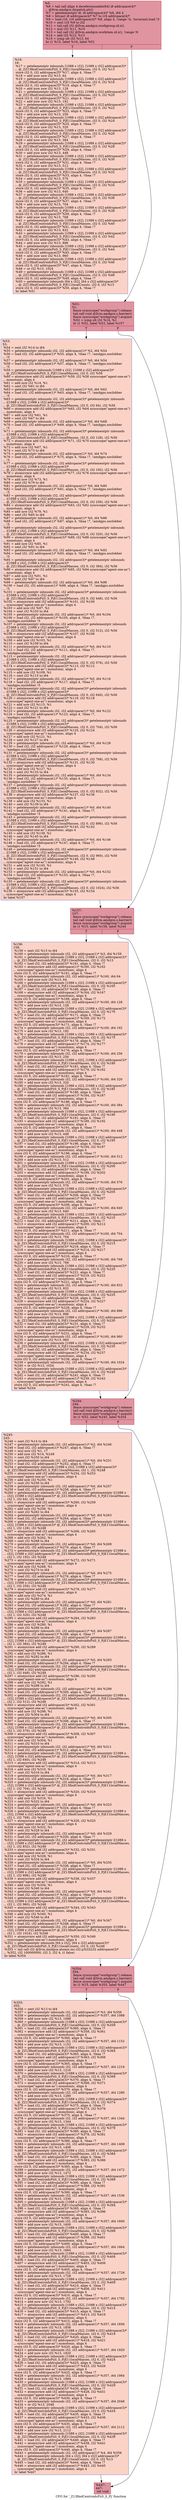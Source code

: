 digraph "CFG for '_Z13findCentroidsPiiS_S_Pj' function" {
	label="CFG for '_Z13findCentroidsPiiS_S_Pj' function";

	Node0x4ba8020 [shape=record,color="#b70d28ff", style=filled, fillcolor="#b70d2870",label="{%5:\l  %6 = tail call align 4 dereferenceable(64) i8 addrspace(4)*\l... @llvm.amdgcn.dispatch.ptr()\l  %7 = getelementptr i8, i8 addrspace(4)* %6, i64 4\l  %8 = bitcast i8 addrspace(4)* %7 to i16 addrspace(4)*\l  %9 = load i16, i16 addrspace(4)* %8, align 4, !range !4, !invariant.load !5\l  %10 = zext i16 %9 to i32\l  %11 = tail call i32 @llvm.amdgcn.workgroup.id.x()\l  %12 = mul i32 %11, %10\l  %13 = tail call i32 @llvm.amdgcn.workitem.id.x(), !range !6\l  %14 = add i32 %12, %13\l  %15 = icmp ult i32 %13, 64\l  br i1 %15, label %16, label %51\l|{<s0>T|<s1>F}}"];
	Node0x4ba8020:s0 -> Node0x4ba9ee0;
	Node0x4ba8020:s1 -> Node0x4ba9f70;
	Node0x4ba9ee0 [shape=record,color="#3d50c3ff", style=filled, fillcolor="#f59c7d70",label="{%16:\l16:                                               \l  %17 = getelementptr inbounds [1088 x i32], [1088 x i32] addrspace(3)*\l... @_ZZ13findCentroidsPiiS_S_PjE11localMasses, i32 0, i32 %13\l  store i32 0, i32 addrspace(3)* %17, align 4, !tbaa !7\l  %18 = add nuw nsw i32 %13, 64\l  %19 = getelementptr inbounds [1088 x i32], [1088 x i32] addrspace(3)*\l... @_ZZ13findCentroidsPiiS_S_PjE11localMasses, i32 0, i32 %18\l  store i32 0, i32 addrspace(3)* %19, align 4, !tbaa !7\l  %20 = add nuw nsw i32 %13, 128\l  %21 = getelementptr inbounds [1088 x i32], [1088 x i32] addrspace(3)*\l... @_ZZ13findCentroidsPiiS_S_PjE11localMasses, i32 0, i32 %20\l  store i32 0, i32 addrspace(3)* %21, align 4, !tbaa !7\l  %22 = add nuw nsw i32 %13, 192\l  %23 = getelementptr inbounds [1088 x i32], [1088 x i32] addrspace(3)*\l... @_ZZ13findCentroidsPiiS_S_PjE11localMasses, i32 0, i32 %22\l  store i32 0, i32 addrspace(3)* %23, align 4, !tbaa !7\l  %24 = add nuw nsw i32 %13, 256\l  %25 = getelementptr inbounds [1088 x i32], [1088 x i32] addrspace(3)*\l... @_ZZ13findCentroidsPiiS_S_PjE11localMasses, i32 0, i32 %24\l  store i32 0, i32 addrspace(3)* %25, align 4, !tbaa !7\l  %26 = add nuw nsw i32 %13, 320\l  %27 = getelementptr inbounds [1088 x i32], [1088 x i32] addrspace(3)*\l... @_ZZ13findCentroidsPiiS_S_PjE11localMasses, i32 0, i32 %26\l  store i32 0, i32 addrspace(3)* %27, align 4, !tbaa !7\l  %28 = add nuw nsw i32 %13, 384\l  %29 = getelementptr inbounds [1088 x i32], [1088 x i32] addrspace(3)*\l... @_ZZ13findCentroidsPiiS_S_PjE11localMasses, i32 0, i32 %28\l  store i32 0, i32 addrspace(3)* %29, align 4, !tbaa !7\l  %30 = add nuw nsw i32 %13, 448\l  %31 = getelementptr inbounds [1088 x i32], [1088 x i32] addrspace(3)*\l... @_ZZ13findCentroidsPiiS_S_PjE11localMasses, i32 0, i32 %30\l  store i32 0, i32 addrspace(3)* %31, align 4, !tbaa !7\l  %32 = add nuw nsw i32 %13, 512\l  %33 = getelementptr inbounds [1088 x i32], [1088 x i32] addrspace(3)*\l... @_ZZ13findCentroidsPiiS_S_PjE11localMasses, i32 0, i32 %32\l  store i32 0, i32 addrspace(3)* %33, align 4, !tbaa !7\l  %34 = add nuw nsw i32 %13, 576\l  %35 = getelementptr inbounds [1088 x i32], [1088 x i32] addrspace(3)*\l... @_ZZ13findCentroidsPiiS_S_PjE11localMasses, i32 0, i32 %34\l  store i32 0, i32 addrspace(3)* %35, align 4, !tbaa !7\l  %36 = add nuw nsw i32 %13, 640\l  %37 = getelementptr inbounds [1088 x i32], [1088 x i32] addrspace(3)*\l... @_ZZ13findCentroidsPiiS_S_PjE11localMasses, i32 0, i32 %36\l  store i32 0, i32 addrspace(3)* %37, align 4, !tbaa !7\l  %38 = add nuw nsw i32 %13, 704\l  %39 = getelementptr inbounds [1088 x i32], [1088 x i32] addrspace(3)*\l... @_ZZ13findCentroidsPiiS_S_PjE11localMasses, i32 0, i32 %38\l  store i32 0, i32 addrspace(3)* %39, align 4, !tbaa !7\l  %40 = add nuw nsw i32 %13, 768\l  %41 = getelementptr inbounds [1088 x i32], [1088 x i32] addrspace(3)*\l... @_ZZ13findCentroidsPiiS_S_PjE11localMasses, i32 0, i32 %40\l  store i32 0, i32 addrspace(3)* %41, align 4, !tbaa !7\l  %42 = add nuw nsw i32 %13, 832\l  %43 = getelementptr inbounds [1088 x i32], [1088 x i32] addrspace(3)*\l... @_ZZ13findCentroidsPiiS_S_PjE11localMasses, i32 0, i32 %42\l  store i32 0, i32 addrspace(3)* %43, align 4, !tbaa !7\l  %44 = add nuw nsw i32 %13, 896\l  %45 = getelementptr inbounds [1088 x i32], [1088 x i32] addrspace(3)*\l... @_ZZ13findCentroidsPiiS_S_PjE11localMasses, i32 0, i32 %44\l  store i32 0, i32 addrspace(3)* %45, align 4, !tbaa !7\l  %46 = add nuw nsw i32 %13, 960\l  %47 = getelementptr inbounds [1088 x i32], [1088 x i32] addrspace(3)*\l... @_ZZ13findCentroidsPiiS_S_PjE11localMasses, i32 0, i32 %46\l  store i32 0, i32 addrspace(3)* %47, align 4, !tbaa !7\l  %48 = or i32 %13, 1024\l  %49 = getelementptr inbounds [1088 x i32], [1088 x i32] addrspace(3)*\l... @_ZZ13findCentroidsPiiS_S_PjE11localMasses, i32 0, i32 %48\l  store i32 0, i32 addrspace(3)* %49, align 4, !tbaa !7\l  %50 = getelementptr inbounds [64 x i32], [64 x i32] addrspace(3)*\l... @_ZZ13findCentroidsPiiS_S_PjE11localCounts, i32 0, i32 %13\l  store i32 0, i32 addrspace(3)* %50, align 4, !tbaa !7\l  br label %51\l}"];
	Node0x4ba9ee0 -> Node0x4ba9f70;
	Node0x4ba9f70 [shape=record,color="#b70d28ff", style=filled, fillcolor="#b70d2870",label="{%51:\l51:                                               \l  fence syncscope(\"workgroup\") release\l  tail call void @llvm.amdgcn.s.barrier()\l  fence syncscope(\"workgroup\") acquire\l  %52 = icmp slt i32 %14, %1\l  br i1 %52, label %53, label %157\l|{<s0>T|<s1>F}}"];
	Node0x4ba9f70:s0 -> Node0x4bad0f0;
	Node0x4ba9f70:s1 -> Node0x4bad180;
	Node0x4bad0f0 [shape=record,color="#3d50c3ff", style=filled, fillcolor="#f59c7d70",label="{%53:\l53:                                               \l  %54 = sext i32 %14 to i64\l  %55 = getelementptr inbounds i32, i32 addrspace(1)* %2, i64 %54\l  %56 = load i32, i32 addrspace(1)* %55, align 4, !tbaa !7, !amdgpu.noclobber\l... !5\l  %57 = getelementptr inbounds i32, i32 addrspace(1)* %0, i64 %54\l  %58 = load i32, i32 addrspace(1)* %57, align 4, !tbaa !7, !amdgpu.noclobber\l... !5\l  %59 = getelementptr inbounds [1088 x i32], [1088 x i32] addrspace(3)*\l... @_ZZ13findCentroidsPiiS_S_PjE11localMasses, i32 0, i32 %56\l  %60 = atomicrmw add i32 addrspace(3)* %59, i32 %58 syncscope(\"agent-one-as\")\l... monotonic, align 4\l  %61 = add nsw i32 %14, %1\l  %62 = sext i32 %61 to i64\l  %63 = getelementptr inbounds i32, i32 addrspace(1)* %0, i64 %62\l  %64 = load i32, i32 addrspace(1)* %63, align 4, !tbaa !7, !amdgpu.noclobber\l... !5\l  %65 = getelementptr inbounds i32, i32 addrspace(3)* getelementptr inbounds\l... ([1088 x i32], [1088 x i32] addrspace(3)*\l... @_ZZ13findCentroidsPiiS_S_PjE11localMasses, i32 0, i32 64), i32 %56\l  %66 = atomicrmw add i32 addrspace(3)* %65, i32 %64 syncscope(\"agent-one-as\")\l... monotonic, align 4\l  %67 = add nsw i32 %61, %1\l  %68 = sext i32 %67 to i64\l  %69 = getelementptr inbounds i32, i32 addrspace(1)* %0, i64 %68\l  %70 = load i32, i32 addrspace(1)* %69, align 4, !tbaa !7, !amdgpu.noclobber\l... !5\l  %71 = getelementptr inbounds i32, i32 addrspace(3)* getelementptr inbounds\l... ([1088 x i32], [1088 x i32] addrspace(3)*\l... @_ZZ13findCentroidsPiiS_S_PjE11localMasses, i32 0, i32 128), i32 %56\l  %72 = atomicrmw add i32 addrspace(3)* %71, i32 %70 syncscope(\"agent-one-as\")\l... monotonic, align 4\l  %73 = add nsw i32 %67, %1\l  %74 = sext i32 %73 to i64\l  %75 = getelementptr inbounds i32, i32 addrspace(1)* %0, i64 %74\l  %76 = load i32, i32 addrspace(1)* %75, align 4, !tbaa !7, !amdgpu.noclobber\l... !5\l  %77 = getelementptr inbounds i32, i32 addrspace(3)* getelementptr inbounds\l... ([1088 x i32], [1088 x i32] addrspace(3)*\l... @_ZZ13findCentroidsPiiS_S_PjE11localMasses, i32 0, i32 192), i32 %56\l  %78 = atomicrmw add i32 addrspace(3)* %77, i32 %76 syncscope(\"agent-one-as\")\l... monotonic, align 4\l  %79 = add nsw i32 %73, %1\l  %80 = sext i32 %79 to i64\l  %81 = getelementptr inbounds i32, i32 addrspace(1)* %0, i64 %80\l  %82 = load i32, i32 addrspace(1)* %81, align 4, !tbaa !7, !amdgpu.noclobber\l... !5\l  %83 = getelementptr inbounds i32, i32 addrspace(3)* getelementptr inbounds\l... ([1088 x i32], [1088 x i32] addrspace(3)*\l... @_ZZ13findCentroidsPiiS_S_PjE11localMasses, i32 0, i32 256), i32 %56\l  %84 = atomicrmw add i32 addrspace(3)* %83, i32 %82 syncscope(\"agent-one-as\")\l... monotonic, align 4\l  %85 = add nsw i32 %79, %1\l  %86 = sext i32 %85 to i64\l  %87 = getelementptr inbounds i32, i32 addrspace(1)* %0, i64 %86\l  %88 = load i32, i32 addrspace(1)* %87, align 4, !tbaa !7, !amdgpu.noclobber\l... !5\l  %89 = getelementptr inbounds i32, i32 addrspace(3)* getelementptr inbounds\l... ([1088 x i32], [1088 x i32] addrspace(3)*\l... @_ZZ13findCentroidsPiiS_S_PjE11localMasses, i32 0, i32 320), i32 %56\l  %90 = atomicrmw add i32 addrspace(3)* %89, i32 %88 syncscope(\"agent-one-as\")\l... monotonic, align 4\l  %91 = add nsw i32 %85, %1\l  %92 = sext i32 %91 to i64\l  %93 = getelementptr inbounds i32, i32 addrspace(1)* %0, i64 %92\l  %94 = load i32, i32 addrspace(1)* %93, align 4, !tbaa !7, !amdgpu.noclobber\l... !5\l  %95 = getelementptr inbounds i32, i32 addrspace(3)* getelementptr inbounds\l... ([1088 x i32], [1088 x i32] addrspace(3)*\l... @_ZZ13findCentroidsPiiS_S_PjE11localMasses, i32 0, i32 384), i32 %56\l  %96 = atomicrmw add i32 addrspace(3)* %95, i32 %94 syncscope(\"agent-one-as\")\l... monotonic, align 4\l  %97 = add nsw i32 %91, %1\l  %98 = sext i32 %97 to i64\l  %99 = getelementptr inbounds i32, i32 addrspace(1)* %0, i64 %98\l  %100 = load i32, i32 addrspace(1)* %99, align 4, !tbaa !7, !amdgpu.noclobber\l... !5\l  %101 = getelementptr inbounds i32, i32 addrspace(3)* getelementptr inbounds\l... ([1088 x i32], [1088 x i32] addrspace(3)*\l... @_ZZ13findCentroidsPiiS_S_PjE11localMasses, i32 0, i32 448), i32 %56\l  %102 = atomicrmw add i32 addrspace(3)* %101, i32 %100\l... syncscope(\"agent-one-as\") monotonic, align 4\l  %103 = add nsw i32 %97, %1\l  %104 = sext i32 %103 to i64\l  %105 = getelementptr inbounds i32, i32 addrspace(1)* %0, i64 %104\l  %106 = load i32, i32 addrspace(1)* %105, align 4, !tbaa !7,\l... !amdgpu.noclobber !5\l  %107 = getelementptr inbounds i32, i32 addrspace(3)* getelementptr inbounds\l... ([1088 x i32], [1088 x i32] addrspace(3)*\l... @_ZZ13findCentroidsPiiS_S_PjE11localMasses, i32 0, i32 512), i32 %56\l  %108 = atomicrmw add i32 addrspace(3)* %107, i32 %106\l... syncscope(\"agent-one-as\") monotonic, align 4\l  %109 = add nsw i32 %103, %1\l  %110 = sext i32 %109 to i64\l  %111 = getelementptr inbounds i32, i32 addrspace(1)* %0, i64 %110\l  %112 = load i32, i32 addrspace(1)* %111, align 4, !tbaa !7,\l... !amdgpu.noclobber !5\l  %113 = getelementptr inbounds i32, i32 addrspace(3)* getelementptr inbounds\l... ([1088 x i32], [1088 x i32] addrspace(3)*\l... @_ZZ13findCentroidsPiiS_S_PjE11localMasses, i32 0, i32 576), i32 %56\l  %114 = atomicrmw add i32 addrspace(3)* %113, i32 %112\l... syncscope(\"agent-one-as\") monotonic, align 4\l  %115 = add nsw i32 %109, %1\l  %116 = sext i32 %115 to i64\l  %117 = getelementptr inbounds i32, i32 addrspace(1)* %0, i64 %116\l  %118 = load i32, i32 addrspace(1)* %117, align 4, !tbaa !7,\l... !amdgpu.noclobber !5\l  %119 = getelementptr inbounds i32, i32 addrspace(3)* getelementptr inbounds\l... ([1088 x i32], [1088 x i32] addrspace(3)*\l... @_ZZ13findCentroidsPiiS_S_PjE11localMasses, i32 0, i32 640), i32 %56\l  %120 = atomicrmw add i32 addrspace(3)* %119, i32 %118\l... syncscope(\"agent-one-as\") monotonic, align 4\l  %121 = add nsw i32 %115, %1\l  %122 = sext i32 %121 to i64\l  %123 = getelementptr inbounds i32, i32 addrspace(1)* %0, i64 %122\l  %124 = load i32, i32 addrspace(1)* %123, align 4, !tbaa !7,\l... !amdgpu.noclobber !5\l  %125 = getelementptr inbounds i32, i32 addrspace(3)* getelementptr inbounds\l... ([1088 x i32], [1088 x i32] addrspace(3)*\l... @_ZZ13findCentroidsPiiS_S_PjE11localMasses, i32 0, i32 704), i32 %56\l  %126 = atomicrmw add i32 addrspace(3)* %125, i32 %124\l... syncscope(\"agent-one-as\") monotonic, align 4\l  %127 = add nsw i32 %121, %1\l  %128 = sext i32 %127 to i64\l  %129 = getelementptr inbounds i32, i32 addrspace(1)* %0, i64 %128\l  %130 = load i32, i32 addrspace(1)* %129, align 4, !tbaa !7,\l... !amdgpu.noclobber !5\l  %131 = getelementptr inbounds i32, i32 addrspace(3)* getelementptr inbounds\l... ([1088 x i32], [1088 x i32] addrspace(3)*\l... @_ZZ13findCentroidsPiiS_S_PjE11localMasses, i32 0, i32 768), i32 %56\l  %132 = atomicrmw add i32 addrspace(3)* %131, i32 %130\l... syncscope(\"agent-one-as\") monotonic, align 4\l  %133 = add nsw i32 %127, %1\l  %134 = sext i32 %133 to i64\l  %135 = getelementptr inbounds i32, i32 addrspace(1)* %0, i64 %134\l  %136 = load i32, i32 addrspace(1)* %135, align 4, !tbaa !7,\l... !amdgpu.noclobber !5\l  %137 = getelementptr inbounds i32, i32 addrspace(3)* getelementptr inbounds\l... ([1088 x i32], [1088 x i32] addrspace(3)*\l... @_ZZ13findCentroidsPiiS_S_PjE11localMasses, i32 0, i32 832), i32 %56\l  %138 = atomicrmw add i32 addrspace(3)* %137, i32 %136\l... syncscope(\"agent-one-as\") monotonic, align 4\l  %139 = add nsw i32 %133, %1\l  %140 = sext i32 %139 to i64\l  %141 = getelementptr inbounds i32, i32 addrspace(1)* %0, i64 %140\l  %142 = load i32, i32 addrspace(1)* %141, align 4, !tbaa !7,\l... !amdgpu.noclobber !5\l  %143 = getelementptr inbounds i32, i32 addrspace(3)* getelementptr inbounds\l... ([1088 x i32], [1088 x i32] addrspace(3)*\l... @_ZZ13findCentroidsPiiS_S_PjE11localMasses, i32 0, i32 896), i32 %56\l  %144 = atomicrmw add i32 addrspace(3)* %143, i32 %142\l... syncscope(\"agent-one-as\") monotonic, align 4\l  %145 = add nsw i32 %139, %1\l  %146 = sext i32 %145 to i64\l  %147 = getelementptr inbounds i32, i32 addrspace(1)* %0, i64 %146\l  %148 = load i32, i32 addrspace(1)* %147, align 4, !tbaa !7,\l... !amdgpu.noclobber !5\l  %149 = getelementptr inbounds i32, i32 addrspace(3)* getelementptr inbounds\l... ([1088 x i32], [1088 x i32] addrspace(3)*\l... @_ZZ13findCentroidsPiiS_S_PjE11localMasses, i32 0, i32 960), i32 %56\l  %150 = atomicrmw add i32 addrspace(3)* %149, i32 %148\l... syncscope(\"agent-one-as\") monotonic, align 4\l  %151 = add nsw i32 %145, %1\l  %152 = sext i32 %151 to i64\l  %153 = getelementptr inbounds i32, i32 addrspace(1)* %0, i64 %152\l  %154 = load i32, i32 addrspace(1)* %153, align 4, !tbaa !7,\l... !amdgpu.noclobber !5\l  %155 = getelementptr inbounds i32, i32 addrspace(3)* getelementptr inbounds\l... ([1088 x i32], [1088 x i32] addrspace(3)*\l... @_ZZ13findCentroidsPiiS_S_PjE11localMasses, i32 0, i32 1024), i32 %56\l  %156 = atomicrmw add i32 addrspace(3)* %155, i32 %154\l... syncscope(\"agent-one-as\") monotonic, align 4\l  br label %157\l}"];
	Node0x4bad0f0 -> Node0x4bad180;
	Node0x4bad180 [shape=record,color="#b70d28ff", style=filled, fillcolor="#b70d2870",label="{%157:\l157:                                              \l  fence syncscope(\"workgroup\") release\l  tail call void @llvm.amdgcn.s.barrier()\l  fence syncscope(\"workgroup\") acquire\l  br i1 %15, label %158, label %244\l|{<s0>T|<s1>F}}"];
	Node0x4bad180:s0 -> Node0x4bb2860;
	Node0x4bad180:s1 -> Node0x4bb28b0;
	Node0x4bb2860 [shape=record,color="#3d50c3ff", style=filled, fillcolor="#f59c7d70",label="{%158:\l158:                                              \l  %159 = zext i32 %13 to i64\l  %160 = getelementptr inbounds i32, i32 addrspace(1)* %3, i64 %159\l  %161 = getelementptr inbounds [1088 x i32], [1088 x i32] addrspace(3)*\l... @_ZZ13findCentroidsPiiS_S_PjE11localMasses, i32 0, i32 %13\l  %162 = load i32, i32 addrspace(3)* %161, align 4, !tbaa !7\l  %163 = atomicrmw add i32 addrspace(1)* %160, i32 %162\l... syncscope(\"agent-one-as\") monotonic, align 4\l  store i32 0, i32 addrspace(3)* %161, align 4, !tbaa !7\l  %164 = getelementptr inbounds i32, i32 addrspace(1)* %160, i64 64\l  %165 = add nuw nsw i32 %13, 64\l  %166 = getelementptr inbounds [1088 x i32], [1088 x i32] addrspace(3)*\l... @_ZZ13findCentroidsPiiS_S_PjE11localMasses, i32 0, i32 %165\l  %167 = load i32, i32 addrspace(3)* %166, align 4, !tbaa !7\l  %168 = atomicrmw add i32 addrspace(1)* %164, i32 %167\l... syncscope(\"agent-one-as\") monotonic, align 4\l  store i32 0, i32 addrspace(3)* %166, align 4, !tbaa !7\l  %169 = getelementptr inbounds i32, i32 addrspace(1)* %160, i64 128\l  %170 = add nuw nsw i32 %13, 128\l  %171 = getelementptr inbounds [1088 x i32], [1088 x i32] addrspace(3)*\l... @_ZZ13findCentroidsPiiS_S_PjE11localMasses, i32 0, i32 %170\l  %172 = load i32, i32 addrspace(3)* %171, align 4, !tbaa !7\l  %173 = atomicrmw add i32 addrspace(1)* %169, i32 %172\l... syncscope(\"agent-one-as\") monotonic, align 4\l  store i32 0, i32 addrspace(3)* %171, align 4, !tbaa !7\l  %174 = getelementptr inbounds i32, i32 addrspace(1)* %160, i64 192\l  %175 = add nuw nsw i32 %13, 192\l  %176 = getelementptr inbounds [1088 x i32], [1088 x i32] addrspace(3)*\l... @_ZZ13findCentroidsPiiS_S_PjE11localMasses, i32 0, i32 %175\l  %177 = load i32, i32 addrspace(3)* %176, align 4, !tbaa !7\l  %178 = atomicrmw add i32 addrspace(1)* %174, i32 %177\l... syncscope(\"agent-one-as\") monotonic, align 4\l  store i32 0, i32 addrspace(3)* %176, align 4, !tbaa !7\l  %179 = getelementptr inbounds i32, i32 addrspace(1)* %160, i64 256\l  %180 = add nuw nsw i32 %13, 256\l  %181 = getelementptr inbounds [1088 x i32], [1088 x i32] addrspace(3)*\l... @_ZZ13findCentroidsPiiS_S_PjE11localMasses, i32 0, i32 %180\l  %182 = load i32, i32 addrspace(3)* %181, align 4, !tbaa !7\l  %183 = atomicrmw add i32 addrspace(1)* %179, i32 %182\l... syncscope(\"agent-one-as\") monotonic, align 4\l  store i32 0, i32 addrspace(3)* %181, align 4, !tbaa !7\l  %184 = getelementptr inbounds i32, i32 addrspace(1)* %160, i64 320\l  %185 = add nuw nsw i32 %13, 320\l  %186 = getelementptr inbounds [1088 x i32], [1088 x i32] addrspace(3)*\l... @_ZZ13findCentroidsPiiS_S_PjE11localMasses, i32 0, i32 %185\l  %187 = load i32, i32 addrspace(3)* %186, align 4, !tbaa !7\l  %188 = atomicrmw add i32 addrspace(1)* %184, i32 %187\l... syncscope(\"agent-one-as\") monotonic, align 4\l  store i32 0, i32 addrspace(3)* %186, align 4, !tbaa !7\l  %189 = getelementptr inbounds i32, i32 addrspace(1)* %160, i64 384\l  %190 = add nuw nsw i32 %13, 384\l  %191 = getelementptr inbounds [1088 x i32], [1088 x i32] addrspace(3)*\l... @_ZZ13findCentroidsPiiS_S_PjE11localMasses, i32 0, i32 %190\l  %192 = load i32, i32 addrspace(3)* %191, align 4, !tbaa !7\l  %193 = atomicrmw add i32 addrspace(1)* %189, i32 %192\l... syncscope(\"agent-one-as\") monotonic, align 4\l  store i32 0, i32 addrspace(3)* %191, align 4, !tbaa !7\l  %194 = getelementptr inbounds i32, i32 addrspace(1)* %160, i64 448\l  %195 = add nuw nsw i32 %13, 448\l  %196 = getelementptr inbounds [1088 x i32], [1088 x i32] addrspace(3)*\l... @_ZZ13findCentroidsPiiS_S_PjE11localMasses, i32 0, i32 %195\l  %197 = load i32, i32 addrspace(3)* %196, align 4, !tbaa !7\l  %198 = atomicrmw add i32 addrspace(1)* %194, i32 %197\l... syncscope(\"agent-one-as\") monotonic, align 4\l  store i32 0, i32 addrspace(3)* %196, align 4, !tbaa !7\l  %199 = getelementptr inbounds i32, i32 addrspace(1)* %160, i64 512\l  %200 = add nuw nsw i32 %13, 512\l  %201 = getelementptr inbounds [1088 x i32], [1088 x i32] addrspace(3)*\l... @_ZZ13findCentroidsPiiS_S_PjE11localMasses, i32 0, i32 %200\l  %202 = load i32, i32 addrspace(3)* %201, align 4, !tbaa !7\l  %203 = atomicrmw add i32 addrspace(1)* %199, i32 %202\l... syncscope(\"agent-one-as\") monotonic, align 4\l  store i32 0, i32 addrspace(3)* %201, align 4, !tbaa !7\l  %204 = getelementptr inbounds i32, i32 addrspace(1)* %160, i64 576\l  %205 = add nuw nsw i32 %13, 576\l  %206 = getelementptr inbounds [1088 x i32], [1088 x i32] addrspace(3)*\l... @_ZZ13findCentroidsPiiS_S_PjE11localMasses, i32 0, i32 %205\l  %207 = load i32, i32 addrspace(3)* %206, align 4, !tbaa !7\l  %208 = atomicrmw add i32 addrspace(1)* %204, i32 %207\l... syncscope(\"agent-one-as\") monotonic, align 4\l  store i32 0, i32 addrspace(3)* %206, align 4, !tbaa !7\l  %209 = getelementptr inbounds i32, i32 addrspace(1)* %160, i64 640\l  %210 = add nuw nsw i32 %13, 640\l  %211 = getelementptr inbounds [1088 x i32], [1088 x i32] addrspace(3)*\l... @_ZZ13findCentroidsPiiS_S_PjE11localMasses, i32 0, i32 %210\l  %212 = load i32, i32 addrspace(3)* %211, align 4, !tbaa !7\l  %213 = atomicrmw add i32 addrspace(1)* %209, i32 %212\l... syncscope(\"agent-one-as\") monotonic, align 4\l  store i32 0, i32 addrspace(3)* %211, align 4, !tbaa !7\l  %214 = getelementptr inbounds i32, i32 addrspace(1)* %160, i64 704\l  %215 = add nuw nsw i32 %13, 704\l  %216 = getelementptr inbounds [1088 x i32], [1088 x i32] addrspace(3)*\l... @_ZZ13findCentroidsPiiS_S_PjE11localMasses, i32 0, i32 %215\l  %217 = load i32, i32 addrspace(3)* %216, align 4, !tbaa !7\l  %218 = atomicrmw add i32 addrspace(1)* %214, i32 %217\l... syncscope(\"agent-one-as\") monotonic, align 4\l  store i32 0, i32 addrspace(3)* %216, align 4, !tbaa !7\l  %219 = getelementptr inbounds i32, i32 addrspace(1)* %160, i64 768\l  %220 = add nuw nsw i32 %13, 768\l  %221 = getelementptr inbounds [1088 x i32], [1088 x i32] addrspace(3)*\l... @_ZZ13findCentroidsPiiS_S_PjE11localMasses, i32 0, i32 %220\l  %222 = load i32, i32 addrspace(3)* %221, align 4, !tbaa !7\l  %223 = atomicrmw add i32 addrspace(1)* %219, i32 %222\l... syncscope(\"agent-one-as\") monotonic, align 4\l  store i32 0, i32 addrspace(3)* %221, align 4, !tbaa !7\l  %224 = getelementptr inbounds i32, i32 addrspace(1)* %160, i64 832\l  %225 = add nuw nsw i32 %13, 832\l  %226 = getelementptr inbounds [1088 x i32], [1088 x i32] addrspace(3)*\l... @_ZZ13findCentroidsPiiS_S_PjE11localMasses, i32 0, i32 %225\l  %227 = load i32, i32 addrspace(3)* %226, align 4, !tbaa !7\l  %228 = atomicrmw add i32 addrspace(1)* %224, i32 %227\l... syncscope(\"agent-one-as\") monotonic, align 4\l  store i32 0, i32 addrspace(3)* %226, align 4, !tbaa !7\l  %229 = getelementptr inbounds i32, i32 addrspace(1)* %160, i64 896\l  %230 = add nuw nsw i32 %13, 896\l  %231 = getelementptr inbounds [1088 x i32], [1088 x i32] addrspace(3)*\l... @_ZZ13findCentroidsPiiS_S_PjE11localMasses, i32 0, i32 %230\l  %232 = load i32, i32 addrspace(3)* %231, align 4, !tbaa !7\l  %233 = atomicrmw add i32 addrspace(1)* %229, i32 %232\l... syncscope(\"agent-one-as\") monotonic, align 4\l  store i32 0, i32 addrspace(3)* %231, align 4, !tbaa !7\l  %234 = getelementptr inbounds i32, i32 addrspace(1)* %160, i64 960\l  %235 = add nuw nsw i32 %13, 960\l  %236 = getelementptr inbounds [1088 x i32], [1088 x i32] addrspace(3)*\l... @_ZZ13findCentroidsPiiS_S_PjE11localMasses, i32 0, i32 %235\l  %237 = load i32, i32 addrspace(3)* %236, align 4, !tbaa !7\l  %238 = atomicrmw add i32 addrspace(1)* %234, i32 %237\l... syncscope(\"agent-one-as\") monotonic, align 4\l  store i32 0, i32 addrspace(3)* %236, align 4, !tbaa !7\l  %239 = getelementptr inbounds i32, i32 addrspace(1)* %160, i64 1024\l  %240 = or i32 %13, 1024\l  %241 = getelementptr inbounds [1088 x i32], [1088 x i32] addrspace(3)*\l... @_ZZ13findCentroidsPiiS_S_PjE11localMasses, i32 0, i32 %240\l  %242 = load i32, i32 addrspace(3)* %241, align 4, !tbaa !7\l  %243 = atomicrmw add i32 addrspace(1)* %239, i32 %242\l... syncscope(\"agent-one-as\") monotonic, align 4\l  store i32 0, i32 addrspace(3)* %241, align 4, !tbaa !7\l  br label %244\l}"];
	Node0x4bb2860 -> Node0x4bb28b0;
	Node0x4bb28b0 [shape=record,color="#b70d28ff", style=filled, fillcolor="#b70d2870",label="{%244:\l244:                                              \l  fence syncscope(\"workgroup\") release\l  tail call void @llvm.amdgcn.s.barrier()\l  fence syncscope(\"workgroup\") acquire\l  br i1 %52, label %245, label %354\l|{<s0>T|<s1>F}}"];
	Node0x4bb28b0:s0 -> Node0x4bb7e70;
	Node0x4bb28b0:s1 -> Node0x4bb7ec0;
	Node0x4bb7e70 [shape=record,color="#3d50c3ff", style=filled, fillcolor="#f59c7d70",label="{%245:\l245:                                              \l  %246 = sext i32 %14 to i64\l  %247 = getelementptr inbounds i32, i32 addrspace(1)* %2, i64 %246\l  %248 = load i32, i32 addrspace(1)* %247, align 4, !tbaa !7\l  %249 = mul nsw i32 %1, 17\l  %250 = add nsw i32 %14, %249\l  %251 = sext i32 %250 to i64\l  %252 = getelementptr inbounds i32, i32 addrspace(1)* %0, i64 %251\l  %253 = load i32, i32 addrspace(1)* %252, align 4, !tbaa !7\l  %254 = getelementptr inbounds [1088 x i32], [1088 x i32] addrspace(3)*\l... @_ZZ13findCentroidsPiiS_S_PjE11localMasses, i32 1, i32 %248\l  %255 = atomicrmw add i32 addrspace(3)* %254, i32 %253\l... syncscope(\"agent-one-as\") monotonic, align 4\l  %256 = add nsw i32 %250, %1\l  %257 = sext i32 %256 to i64\l  %258 = getelementptr inbounds i32, i32 addrspace(1)* %0, i64 %257\l  %259 = load i32, i32 addrspace(1)* %258, align 4, !tbaa !7\l  %260 = getelementptr inbounds i32, i32 addrspace(3)* getelementptr ([1088 x\l... i32], [1088 x i32] addrspace(3)* @_ZZ13findCentroidsPiiS_S_PjE11localMasses,\l... i32 1, i32 64), i32 %248\l  %261 = atomicrmw add i32 addrspace(3)* %260, i32 %259\l... syncscope(\"agent-one-as\") monotonic, align 4\l  %262 = add nsw i32 %256, %1\l  %263 = sext i32 %262 to i64\l  %264 = getelementptr inbounds i32, i32 addrspace(1)* %0, i64 %263\l  %265 = load i32, i32 addrspace(1)* %264, align 4, !tbaa !7\l  %266 = getelementptr inbounds i32, i32 addrspace(3)* getelementptr ([1088 x\l... i32], [1088 x i32] addrspace(3)* @_ZZ13findCentroidsPiiS_S_PjE11localMasses,\l... i32 1, i32 128), i32 %248\l  %267 = atomicrmw add i32 addrspace(3)* %266, i32 %265\l... syncscope(\"agent-one-as\") monotonic, align 4\l  %268 = add nsw i32 %262, %1\l  %269 = sext i32 %268 to i64\l  %270 = getelementptr inbounds i32, i32 addrspace(1)* %0, i64 %269\l  %271 = load i32, i32 addrspace(1)* %270, align 4, !tbaa !7\l  %272 = getelementptr inbounds i32, i32 addrspace(3)* getelementptr ([1088 x\l... i32], [1088 x i32] addrspace(3)* @_ZZ13findCentroidsPiiS_S_PjE11localMasses,\l... i32 1, i32 192), i32 %248\l  %273 = atomicrmw add i32 addrspace(3)* %272, i32 %271\l... syncscope(\"agent-one-as\") monotonic, align 4\l  %274 = add nsw i32 %268, %1\l  %275 = sext i32 %274 to i64\l  %276 = getelementptr inbounds i32, i32 addrspace(1)* %0, i64 %275\l  %277 = load i32, i32 addrspace(1)* %276, align 4, !tbaa !7\l  %278 = getelementptr inbounds i32, i32 addrspace(3)* getelementptr ([1088 x\l... i32], [1088 x i32] addrspace(3)* @_ZZ13findCentroidsPiiS_S_PjE11localMasses,\l... i32 1, i32 256), i32 %248\l  %279 = atomicrmw add i32 addrspace(3)* %278, i32 %277\l... syncscope(\"agent-one-as\") monotonic, align 4\l  %280 = add nsw i32 %274, %1\l  %281 = sext i32 %280 to i64\l  %282 = getelementptr inbounds i32, i32 addrspace(1)* %0, i64 %281\l  %283 = load i32, i32 addrspace(1)* %282, align 4, !tbaa !7\l  %284 = getelementptr inbounds i32, i32 addrspace(3)* getelementptr ([1088 x\l... i32], [1088 x i32] addrspace(3)* @_ZZ13findCentroidsPiiS_S_PjE11localMasses,\l... i32 1, i32 320), i32 %248\l  %285 = atomicrmw add i32 addrspace(3)* %284, i32 %283\l... syncscope(\"agent-one-as\") monotonic, align 4\l  %286 = add nsw i32 %280, %1\l  %287 = sext i32 %286 to i64\l  %288 = getelementptr inbounds i32, i32 addrspace(1)* %0, i64 %287\l  %289 = load i32, i32 addrspace(1)* %288, align 4, !tbaa !7\l  %290 = getelementptr inbounds i32, i32 addrspace(3)* getelementptr ([1088 x\l... i32], [1088 x i32] addrspace(3)* @_ZZ13findCentroidsPiiS_S_PjE11localMasses,\l... i32 1, i32 384), i32 %248\l  %291 = atomicrmw add i32 addrspace(3)* %290, i32 %289\l... syncscope(\"agent-one-as\") monotonic, align 4\l  %292 = add nsw i32 %286, %1\l  %293 = sext i32 %292 to i64\l  %294 = getelementptr inbounds i32, i32 addrspace(1)* %0, i64 %293\l  %295 = load i32, i32 addrspace(1)* %294, align 4, !tbaa !7\l  %296 = getelementptr inbounds i32, i32 addrspace(3)* getelementptr ([1088 x\l... i32], [1088 x i32] addrspace(3)* @_ZZ13findCentroidsPiiS_S_PjE11localMasses,\l... i32 1, i32 448), i32 %248\l  %297 = atomicrmw add i32 addrspace(3)* %296, i32 %295\l... syncscope(\"agent-one-as\") monotonic, align 4\l  %298 = add nsw i32 %292, %1\l  %299 = sext i32 %298 to i64\l  %300 = getelementptr inbounds i32, i32 addrspace(1)* %0, i64 %299\l  %301 = load i32, i32 addrspace(1)* %300, align 4, !tbaa !7\l  %302 = getelementptr inbounds i32, i32 addrspace(3)* getelementptr ([1088 x\l... i32], [1088 x i32] addrspace(3)* @_ZZ13findCentroidsPiiS_S_PjE11localMasses,\l... i32 1, i32 512), i32 %248\l  %303 = atomicrmw add i32 addrspace(3)* %302, i32 %301\l... syncscope(\"agent-one-as\") monotonic, align 4\l  %304 = add nsw i32 %298, %1\l  %305 = sext i32 %304 to i64\l  %306 = getelementptr inbounds i32, i32 addrspace(1)* %0, i64 %305\l  %307 = load i32, i32 addrspace(1)* %306, align 4, !tbaa !7\l  %308 = getelementptr inbounds i32, i32 addrspace(3)* getelementptr ([1088 x\l... i32], [1088 x i32] addrspace(3)* @_ZZ13findCentroidsPiiS_S_PjE11localMasses,\l... i32 1, i32 576), i32 %248\l  %309 = atomicrmw add i32 addrspace(3)* %308, i32 %307\l... syncscope(\"agent-one-as\") monotonic, align 4\l  %310 = add nsw i32 %304, %1\l  %311 = sext i32 %310 to i64\l  %312 = getelementptr inbounds i32, i32 addrspace(1)* %0, i64 %311\l  %313 = load i32, i32 addrspace(1)* %312, align 4, !tbaa !7\l  %314 = getelementptr inbounds i32, i32 addrspace(3)* getelementptr ([1088 x\l... i32], [1088 x i32] addrspace(3)* @_ZZ13findCentroidsPiiS_S_PjE11localMasses,\l... i32 1, i32 640), i32 %248\l  %315 = atomicrmw add i32 addrspace(3)* %314, i32 %313\l... syncscope(\"agent-one-as\") monotonic, align 4\l  %316 = add nsw i32 %310, %1\l  %317 = sext i32 %316 to i64\l  %318 = getelementptr inbounds i32, i32 addrspace(1)* %0, i64 %317\l  %319 = load i32, i32 addrspace(1)* %318, align 4, !tbaa !7\l  %320 = getelementptr inbounds i32, i32 addrspace(3)* getelementptr ([1088 x\l... i32], [1088 x i32] addrspace(3)* @_ZZ13findCentroidsPiiS_S_PjE11localMasses,\l... i32 1, i32 704), i32 %248\l  %321 = atomicrmw add i32 addrspace(3)* %320, i32 %319\l... syncscope(\"agent-one-as\") monotonic, align 4\l  %322 = add nsw i32 %316, %1\l  %323 = sext i32 %322 to i64\l  %324 = getelementptr inbounds i32, i32 addrspace(1)* %0, i64 %323\l  %325 = load i32, i32 addrspace(1)* %324, align 4, !tbaa !7\l  %326 = getelementptr inbounds i32, i32 addrspace(3)* getelementptr ([1088 x\l... i32], [1088 x i32] addrspace(3)* @_ZZ13findCentroidsPiiS_S_PjE11localMasses,\l... i32 1, i32 768), i32 %248\l  %327 = atomicrmw add i32 addrspace(3)* %326, i32 %325\l... syncscope(\"agent-one-as\") monotonic, align 4\l  %328 = add nsw i32 %322, %1\l  %329 = sext i32 %328 to i64\l  %330 = getelementptr inbounds i32, i32 addrspace(1)* %0, i64 %329\l  %331 = load i32, i32 addrspace(1)* %330, align 4, !tbaa !7\l  %332 = getelementptr inbounds i32, i32 addrspace(3)* getelementptr ([1088 x\l... i32], [1088 x i32] addrspace(3)* @_ZZ13findCentroidsPiiS_S_PjE11localMasses,\l... i32 1, i32 832), i32 %248\l  %333 = atomicrmw add i32 addrspace(3)* %332, i32 %331\l... syncscope(\"agent-one-as\") monotonic, align 4\l  %334 = add nsw i32 %328, %1\l  %335 = sext i32 %334 to i64\l  %336 = getelementptr inbounds i32, i32 addrspace(1)* %0, i64 %335\l  %337 = load i32, i32 addrspace(1)* %336, align 4, !tbaa !7\l  %338 = getelementptr inbounds i32, i32 addrspace(3)* getelementptr ([1088 x\l... i32], [1088 x i32] addrspace(3)* @_ZZ13findCentroidsPiiS_S_PjE11localMasses,\l... i32 1, i32 896), i32 %248\l  %339 = atomicrmw add i32 addrspace(3)* %338, i32 %337\l... syncscope(\"agent-one-as\") monotonic, align 4\l  %340 = add nsw i32 %334, %1\l  %341 = sext i32 %340 to i64\l  %342 = getelementptr inbounds i32, i32 addrspace(1)* %0, i64 %341\l  %343 = load i32, i32 addrspace(1)* %342, align 4, !tbaa !7\l  %344 = getelementptr inbounds i32, i32 addrspace(3)* getelementptr ([1088 x\l... i32], [1088 x i32] addrspace(3)* @_ZZ13findCentroidsPiiS_S_PjE11localMasses,\l... i32 1, i32 960), i32 %248\l  %345 = atomicrmw add i32 addrspace(3)* %344, i32 %343\l... syncscope(\"agent-one-as\") monotonic, align 4\l  %346 = add nsw i32 %340, %1\l  %347 = sext i32 %346 to i64\l  %348 = getelementptr inbounds i32, i32 addrspace(1)* %0, i64 %347\l  %349 = load i32, i32 addrspace(1)* %348, align 4, !tbaa !7\l  %350 = getelementptr inbounds i32, i32 addrspace(3)* getelementptr ([1088 x\l... i32], [1088 x i32] addrspace(3)* @_ZZ13findCentroidsPiiS_S_PjE11localMasses,\l... i32 1, i32 1024), i32 %248\l  %351 = atomicrmw add i32 addrspace(3)* %350, i32 %349\l... syncscope(\"agent-one-as\") monotonic, align 4\l  %352 = getelementptr inbounds [64 x i32], [64 x i32] addrspace(3)*\l... @_ZZ13findCentroidsPiiS_S_PjE11localCounts, i32 0, i32 %248\l  %353 = tail call i32 @llvm.amdgcn.atomic.inc.i32.p3i32(i32 addrspace(3)*\l... %352, i32 100000000, i32 2, i32 4, i1 false)\l  br label %354\l}"];
	Node0x4bb7e70 -> Node0x4bb7ec0;
	Node0x4bb7ec0 [shape=record,color="#b70d28ff", style=filled, fillcolor="#b70d2870",label="{%354:\l354:                                              \l  fence syncscope(\"workgroup\") release\l  tail call void @llvm.amdgcn.s.barrier()\l  fence syncscope(\"workgroup\") acquire\l  br i1 %15, label %355, label %447\l|{<s0>T|<s1>F}}"];
	Node0x4bb7ec0:s0 -> Node0x4bbd0a0;
	Node0x4bb7ec0:s1 -> Node0x4bbd0f0;
	Node0x4bbd0a0 [shape=record,color="#3d50c3ff", style=filled, fillcolor="#f59c7d70",label="{%355:\l355:                                              \l  %356 = zext i32 %13 to i64\l  %357 = getelementptr inbounds i32, i32 addrspace(1)* %3, i64 %356\l  %358 = getelementptr inbounds i32, i32 addrspace(1)* %357, i64 1088\l  %359 = add nuw nsw i32 %13, 1088\l  %360 = getelementptr inbounds [1088 x i32], [1088 x i32] addrspace(3)*\l... @_ZZ13findCentroidsPiiS_S_PjE11localMasses, i32 0, i32 %359\l  %361 = load i32, i32 addrspace(3)* %360, align 4, !tbaa !7\l  %362 = atomicrmw add i32 addrspace(1)* %358, i32 %361\l... syncscope(\"agent-one-as\") monotonic, align 4\l  store i32 0, i32 addrspace(3)* %360, align 4, !tbaa !7\l  %363 = getelementptr inbounds i32, i32 addrspace(1)* %357, i64 1152\l  %364 = add nuw nsw i32 %13, 1152\l  %365 = getelementptr inbounds [1088 x i32], [1088 x i32] addrspace(3)*\l... @_ZZ13findCentroidsPiiS_S_PjE11localMasses, i32 0, i32 %364\l  %366 = load i32, i32 addrspace(3)* %365, align 4, !tbaa !7\l  %367 = atomicrmw add i32 addrspace(1)* %363, i32 %366\l... syncscope(\"agent-one-as\") monotonic, align 4\l  store i32 0, i32 addrspace(3)* %365, align 4, !tbaa !7\l  %368 = getelementptr inbounds i32, i32 addrspace(1)* %357, i64 1216\l  %369 = add nuw nsw i32 %13, 1216\l  %370 = getelementptr inbounds [1088 x i32], [1088 x i32] addrspace(3)*\l... @_ZZ13findCentroidsPiiS_S_PjE11localMasses, i32 0, i32 %369\l  %371 = load i32, i32 addrspace(3)* %370, align 4, !tbaa !7\l  %372 = atomicrmw add i32 addrspace(1)* %368, i32 %371\l... syncscope(\"agent-one-as\") monotonic, align 4\l  store i32 0, i32 addrspace(3)* %370, align 4, !tbaa !7\l  %373 = getelementptr inbounds i32, i32 addrspace(1)* %357, i64 1280\l  %374 = add nuw nsw i32 %13, 1280\l  %375 = getelementptr inbounds [1088 x i32], [1088 x i32] addrspace(3)*\l... @_ZZ13findCentroidsPiiS_S_PjE11localMasses, i32 0, i32 %374\l  %376 = load i32, i32 addrspace(3)* %375, align 4, !tbaa !7\l  %377 = atomicrmw add i32 addrspace(1)* %373, i32 %376\l... syncscope(\"agent-one-as\") monotonic, align 4\l  store i32 0, i32 addrspace(3)* %375, align 4, !tbaa !7\l  %378 = getelementptr inbounds i32, i32 addrspace(1)* %357, i64 1344\l  %379 = add nuw nsw i32 %13, 1344\l  %380 = getelementptr inbounds [1088 x i32], [1088 x i32] addrspace(3)*\l... @_ZZ13findCentroidsPiiS_S_PjE11localMasses, i32 0, i32 %379\l  %381 = load i32, i32 addrspace(3)* %380, align 4, !tbaa !7\l  %382 = atomicrmw add i32 addrspace(1)* %378, i32 %381\l... syncscope(\"agent-one-as\") monotonic, align 4\l  store i32 0, i32 addrspace(3)* %380, align 4, !tbaa !7\l  %383 = getelementptr inbounds i32, i32 addrspace(1)* %357, i64 1408\l  %384 = add nuw nsw i32 %13, 1408\l  %385 = getelementptr inbounds [1088 x i32], [1088 x i32] addrspace(3)*\l... @_ZZ13findCentroidsPiiS_S_PjE11localMasses, i32 0, i32 %384\l  %386 = load i32, i32 addrspace(3)* %385, align 4, !tbaa !7\l  %387 = atomicrmw add i32 addrspace(1)* %383, i32 %386\l... syncscope(\"agent-one-as\") monotonic, align 4\l  store i32 0, i32 addrspace(3)* %385, align 4, !tbaa !7\l  %388 = getelementptr inbounds i32, i32 addrspace(1)* %357, i64 1472\l  %389 = add nuw nsw i32 %13, 1472\l  %390 = getelementptr inbounds [1088 x i32], [1088 x i32] addrspace(3)*\l... @_ZZ13findCentroidsPiiS_S_PjE11localMasses, i32 0, i32 %389\l  %391 = load i32, i32 addrspace(3)* %390, align 4, !tbaa !7\l  %392 = atomicrmw add i32 addrspace(1)* %388, i32 %391\l... syncscope(\"agent-one-as\") monotonic, align 4\l  store i32 0, i32 addrspace(3)* %390, align 4, !tbaa !7\l  %393 = getelementptr inbounds i32, i32 addrspace(1)* %357, i64 1536\l  %394 = add nuw nsw i32 %13, 1536\l  %395 = getelementptr inbounds [1088 x i32], [1088 x i32] addrspace(3)*\l... @_ZZ13findCentroidsPiiS_S_PjE11localMasses, i32 0, i32 %394\l  %396 = load i32, i32 addrspace(3)* %395, align 4, !tbaa !7\l  %397 = atomicrmw add i32 addrspace(1)* %393, i32 %396\l... syncscope(\"agent-one-as\") monotonic, align 4\l  store i32 0, i32 addrspace(3)* %395, align 4, !tbaa !7\l  %398 = getelementptr inbounds i32, i32 addrspace(1)* %357, i64 1600\l  %399 = add nuw nsw i32 %13, 1600\l  %400 = getelementptr inbounds [1088 x i32], [1088 x i32] addrspace(3)*\l... @_ZZ13findCentroidsPiiS_S_PjE11localMasses, i32 0, i32 %399\l  %401 = load i32, i32 addrspace(3)* %400, align 4, !tbaa !7\l  %402 = atomicrmw add i32 addrspace(1)* %398, i32 %401\l... syncscope(\"agent-one-as\") monotonic, align 4\l  store i32 0, i32 addrspace(3)* %400, align 4, !tbaa !7\l  %403 = getelementptr inbounds i32, i32 addrspace(1)* %357, i64 1664\l  %404 = add nuw nsw i32 %13, 1664\l  %405 = getelementptr inbounds [1088 x i32], [1088 x i32] addrspace(3)*\l... @_ZZ13findCentroidsPiiS_S_PjE11localMasses, i32 0, i32 %404\l  %406 = load i32, i32 addrspace(3)* %405, align 4, !tbaa !7\l  %407 = atomicrmw add i32 addrspace(1)* %403, i32 %406\l... syncscope(\"agent-one-as\") monotonic, align 4\l  store i32 0, i32 addrspace(3)* %405, align 4, !tbaa !7\l  %408 = getelementptr inbounds i32, i32 addrspace(1)* %357, i64 1728\l  %409 = add nuw nsw i32 %13, 1728\l  %410 = getelementptr inbounds [1088 x i32], [1088 x i32] addrspace(3)*\l... @_ZZ13findCentroidsPiiS_S_PjE11localMasses, i32 0, i32 %409\l  %411 = load i32, i32 addrspace(3)* %410, align 4, !tbaa !7\l  %412 = atomicrmw add i32 addrspace(1)* %408, i32 %411\l... syncscope(\"agent-one-as\") monotonic, align 4\l  store i32 0, i32 addrspace(3)* %410, align 4, !tbaa !7\l  %413 = getelementptr inbounds i32, i32 addrspace(1)* %357, i64 1792\l  %414 = add nuw nsw i32 %13, 1792\l  %415 = getelementptr inbounds [1088 x i32], [1088 x i32] addrspace(3)*\l... @_ZZ13findCentroidsPiiS_S_PjE11localMasses, i32 0, i32 %414\l  %416 = load i32, i32 addrspace(3)* %415, align 4, !tbaa !7\l  %417 = atomicrmw add i32 addrspace(1)* %413, i32 %416\l... syncscope(\"agent-one-as\") monotonic, align 4\l  store i32 0, i32 addrspace(3)* %415, align 4, !tbaa !7\l  %418 = getelementptr inbounds i32, i32 addrspace(1)* %357, i64 1856\l  %419 = add nuw nsw i32 %13, 1856\l  %420 = getelementptr inbounds [1088 x i32], [1088 x i32] addrspace(3)*\l... @_ZZ13findCentroidsPiiS_S_PjE11localMasses, i32 0, i32 %419\l  %421 = load i32, i32 addrspace(3)* %420, align 4, !tbaa !7\l  %422 = atomicrmw add i32 addrspace(1)* %418, i32 %421\l... syncscope(\"agent-one-as\") monotonic, align 4\l  store i32 0, i32 addrspace(3)* %420, align 4, !tbaa !7\l  %423 = getelementptr inbounds i32, i32 addrspace(1)* %357, i64 1920\l  %424 = add nuw nsw i32 %13, 1920\l  %425 = getelementptr inbounds [1088 x i32], [1088 x i32] addrspace(3)*\l... @_ZZ13findCentroidsPiiS_S_PjE11localMasses, i32 0, i32 %424\l  %426 = load i32, i32 addrspace(3)* %425, align 4, !tbaa !7\l  %427 = atomicrmw add i32 addrspace(1)* %423, i32 %426\l... syncscope(\"agent-one-as\") monotonic, align 4\l  store i32 0, i32 addrspace(3)* %425, align 4, !tbaa !7\l  %428 = getelementptr inbounds i32, i32 addrspace(1)* %357, i64 1984\l  %429 = add nuw nsw i32 %13, 1984\l  %430 = getelementptr inbounds [1088 x i32], [1088 x i32] addrspace(3)*\l... @_ZZ13findCentroidsPiiS_S_PjE11localMasses, i32 0, i32 %429\l  %431 = load i32, i32 addrspace(3)* %430, align 4, !tbaa !7\l  %432 = atomicrmw add i32 addrspace(1)* %428, i32 %431\l... syncscope(\"agent-one-as\") monotonic, align 4\l  store i32 0, i32 addrspace(3)* %430, align 4, !tbaa !7\l  %433 = getelementptr inbounds i32, i32 addrspace(1)* %357, i64 2048\l  %434 = or i32 %13, 2048\l  %435 = getelementptr inbounds [1088 x i32], [1088 x i32] addrspace(3)*\l... @_ZZ13findCentroidsPiiS_S_PjE11localMasses, i32 0, i32 %434\l  %436 = load i32, i32 addrspace(3)* %435, align 4, !tbaa !7\l  %437 = atomicrmw add i32 addrspace(1)* %433, i32 %436\l... syncscope(\"agent-one-as\") monotonic, align 4\l  store i32 0, i32 addrspace(3)* %435, align 4, !tbaa !7\l  %438 = getelementptr inbounds i32, i32 addrspace(1)* %357, i64 2112\l  %439 = add nuw nsw i32 %13, 2112\l  %440 = getelementptr inbounds [1088 x i32], [1088 x i32] addrspace(3)*\l... @_ZZ13findCentroidsPiiS_S_PjE11localMasses, i32 0, i32 %439\l  %441 = load i32, i32 addrspace(3)* %440, align 4, !tbaa !7\l  %442 = atomicrmw add i32 addrspace(1)* %438, i32 %441\l... syncscope(\"agent-one-as\") monotonic, align 4\l  store i32 0, i32 addrspace(3)* %440, align 4, !tbaa !7\l  %443 = getelementptr inbounds i32, i32 addrspace(1)* %4, i64 %356\l  %444 = getelementptr inbounds [64 x i32], [64 x i32] addrspace(3)*\l... @_ZZ13findCentroidsPiiS_S_PjE11localCounts, i32 0, i32 %13\l  %445 = load i32, i32 addrspace(3)* %444, align 4, !tbaa !7\l  %446 = atomicrmw add i32 addrspace(1)* %443, i32 %445\l... syncscope(\"agent-one-as\") monotonic, align 4\l  br label %447\l}"];
	Node0x4bbd0a0 -> Node0x4bbd0f0;
	Node0x4bbd0f0 [shape=record,color="#b70d28ff", style=filled, fillcolor="#b70d2870",label="{%447:\l447:                                              \l  ret void\l}"];
}
